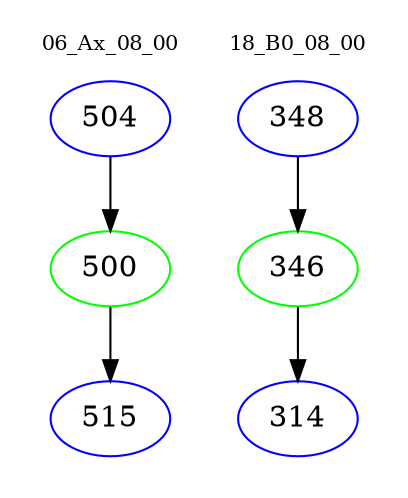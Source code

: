 digraph{
subgraph cluster_0 {
color = white
label = "06_Ax_08_00";
fontsize=10;
T0_504 [label="504", color="blue"]
T0_504 -> T0_500 [color="black"]
T0_500 [label="500", color="green"]
T0_500 -> T0_515 [color="black"]
T0_515 [label="515", color="blue"]
}
subgraph cluster_1 {
color = white
label = "18_B0_08_00";
fontsize=10;
T1_348 [label="348", color="blue"]
T1_348 -> T1_346 [color="black"]
T1_346 [label="346", color="green"]
T1_346 -> T1_314 [color="black"]
T1_314 [label="314", color="blue"]
}
}
